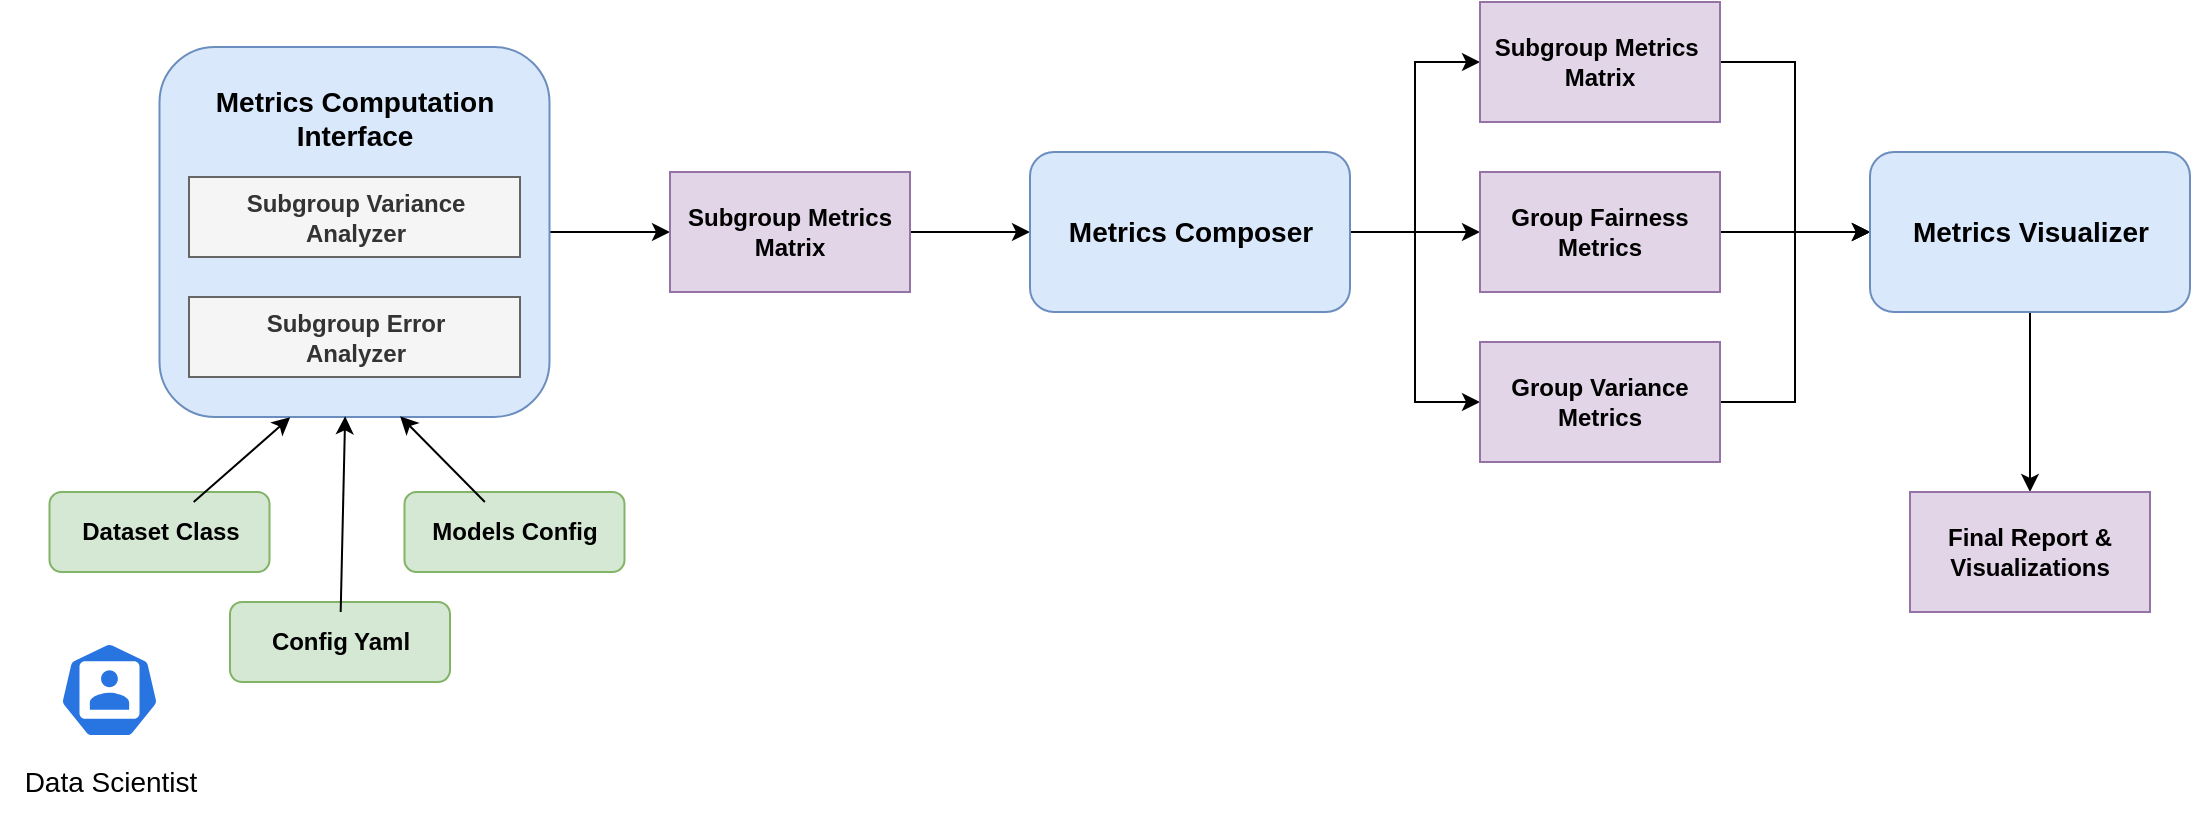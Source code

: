 <mxfile version="21.1.5">
  <diagram id="hlvisfvuWRFe17uFSuDf" name="Page-1">
    <mxGraphModel dx="1362" dy="766" grid="1" gridSize="10" guides="1" tooltips="1" connect="1" arrows="1" fold="1" page="1" pageScale="1" pageWidth="850" pageHeight="1100" math="0" shadow="0">
      <root>
        <mxCell id="0" />
        <mxCell id="1" parent="0" />
        <mxCell id="NrY6HeF-G9XXoupHhg0z-9" value="" style="rounded=1;whiteSpace=wrap;html=1;fillColor=#d5e8d4;strokeColor=#82b366;" parent="1" vertex="1">
          <mxGeometry x="279.75" y="505" width="110" height="40" as="geometry" />
        </mxCell>
        <mxCell id="JsNyH0pSIVGMAEf0iLmD-27" style="edgeStyle=orthogonalEdgeStyle;rounded=0;orthogonalLoop=1;jettySize=auto;html=1;entryX=0;entryY=0.5;entryDx=0;entryDy=0;fontSize=13;" parent="1" source="JsNyH0pSIVGMAEf0iLmD-7" target="JsNyH0pSIVGMAEf0iLmD-11" edge="1">
          <mxGeometry relative="1" as="geometry" />
        </mxCell>
        <mxCell id="JsNyH0pSIVGMAEf0iLmD-7" value="" style="rounded=1;whiteSpace=wrap;html=1;fillColor=#dae8fc;strokeColor=#6c8ebf;" parent="1" vertex="1">
          <mxGeometry x="334.75" y="282.5" width="195" height="185" as="geometry" />
        </mxCell>
        <mxCell id="JsNyH0pSIVGMAEf0iLmD-8" value="&lt;div&gt;&lt;b&gt;Subgroup Error &lt;br&gt;&lt;/b&gt;&lt;/div&gt;&lt;div&gt;&lt;b&gt;Analyzer&lt;/b&gt;&lt;/div&gt;" style="rounded=0;whiteSpace=wrap;html=1;fillColor=#f5f5f5;fontColor=#333333;strokeColor=#666666;" parent="1" vertex="1">
          <mxGeometry x="349.5" y="407.5" width="165.5" height="40" as="geometry" />
        </mxCell>
        <mxCell id="JsNyH0pSIVGMAEf0iLmD-9" value="&lt;div&gt;&lt;b&gt;Subgroup Variance &lt;br&gt;&lt;/b&gt;&lt;/div&gt;&lt;div&gt;&lt;b&gt;Analyzer&lt;/b&gt;&lt;/div&gt;" style="rounded=0;whiteSpace=wrap;html=1;fillColor=#f5f5f5;fontColor=#333333;strokeColor=#666666;" parent="1" vertex="1">
          <mxGeometry x="349.5" y="347.5" width="165.5" height="40" as="geometry" />
        </mxCell>
        <mxCell id="JsNyH0pSIVGMAEf0iLmD-28" style="edgeStyle=orthogonalEdgeStyle;rounded=0;orthogonalLoop=1;jettySize=auto;html=1;entryX=0;entryY=0.5;entryDx=0;entryDy=0;fontSize=13;" parent="1" source="JsNyH0pSIVGMAEf0iLmD-11" target="JsNyH0pSIVGMAEf0iLmD-17" edge="1">
          <mxGeometry relative="1" as="geometry" />
        </mxCell>
        <mxCell id="JsNyH0pSIVGMAEf0iLmD-11" value="&lt;b&gt;Subgroup Metrics Matrix&lt;/b&gt;" style="rounded=0;whiteSpace=wrap;html=1;fillColor=#e1d5e7;strokeColor=#9673a6;" parent="1" vertex="1">
          <mxGeometry x="590" y="345" width="120" height="60" as="geometry" />
        </mxCell>
        <mxCell id="NrY6HeF-G9XXoupHhg0z-28" style="edgeStyle=orthogonalEdgeStyle;rounded=0;orthogonalLoop=1;jettySize=auto;html=1;entryX=0;entryY=0.5;entryDx=0;entryDy=0;fontSize=14;" parent="1" source="JsNyH0pSIVGMAEf0iLmD-17" target="JsNyH0pSIVGMAEf0iLmD-20" edge="1">
          <mxGeometry relative="1" as="geometry" />
        </mxCell>
        <mxCell id="NrY6HeF-G9XXoupHhg0z-44" style="edgeStyle=orthogonalEdgeStyle;rounded=0;orthogonalLoop=1;jettySize=auto;html=1;entryX=0;entryY=0.5;entryDx=0;entryDy=0;fontSize=14;" parent="1" source="JsNyH0pSIVGMAEf0iLmD-17" target="JsNyH0pSIVGMAEf0iLmD-19" edge="1">
          <mxGeometry relative="1" as="geometry" />
        </mxCell>
        <mxCell id="NrY6HeF-G9XXoupHhg0z-45" style="edgeStyle=orthogonalEdgeStyle;rounded=0;orthogonalLoop=1;jettySize=auto;html=1;entryX=0;entryY=0.5;entryDx=0;entryDy=0;fontSize=14;" parent="1" source="JsNyH0pSIVGMAEf0iLmD-17" target="JsNyH0pSIVGMAEf0iLmD-21" edge="1">
          <mxGeometry relative="1" as="geometry" />
        </mxCell>
        <mxCell id="JsNyH0pSIVGMAEf0iLmD-17" value="" style="rounded=1;whiteSpace=wrap;html=1;fillColor=#dae8fc;strokeColor=#6c8ebf;" parent="1" vertex="1">
          <mxGeometry x="770" y="335" width="160" height="80" as="geometry" />
        </mxCell>
        <mxCell id="NrY6HeF-G9XXoupHhg0z-46" style="edgeStyle=orthogonalEdgeStyle;rounded=0;orthogonalLoop=1;jettySize=auto;html=1;entryX=0;entryY=0.5;entryDx=0;entryDy=0;fontSize=14;" parent="1" source="JsNyH0pSIVGMAEf0iLmD-19" target="NrY6HeF-G9XXoupHhg0z-18" edge="1">
          <mxGeometry relative="1" as="geometry" />
        </mxCell>
        <mxCell id="JsNyH0pSIVGMAEf0iLmD-19" value="&lt;b&gt;Subgroup Metrics&amp;nbsp; Matrix&lt;/b&gt;" style="rounded=0;whiteSpace=wrap;html=1;fillColor=#e1d5e7;strokeColor=#9673a6;" parent="1" vertex="1">
          <mxGeometry x="995" y="260" width="120" height="60" as="geometry" />
        </mxCell>
        <mxCell id="NrY6HeF-G9XXoupHhg0z-29" style="edgeStyle=orthogonalEdgeStyle;rounded=0;orthogonalLoop=1;jettySize=auto;html=1;entryX=0;entryY=0.5;entryDx=0;entryDy=0;fontSize=14;" parent="1" source="JsNyH0pSIVGMAEf0iLmD-20" target="NrY6HeF-G9XXoupHhg0z-18" edge="1">
          <mxGeometry relative="1" as="geometry" />
        </mxCell>
        <mxCell id="JsNyH0pSIVGMAEf0iLmD-20" value="&lt;b&gt;Group&lt;/b&gt; &lt;b&gt;Fairness Metrics&lt;/b&gt;" style="rounded=0;whiteSpace=wrap;html=1;fillColor=#e1d5e7;strokeColor=#9673a6;" parent="1" vertex="1">
          <mxGeometry x="995" y="345" width="120" height="60" as="geometry" />
        </mxCell>
        <mxCell id="NrY6HeF-G9XXoupHhg0z-47" style="edgeStyle=orthogonalEdgeStyle;rounded=0;orthogonalLoop=1;jettySize=auto;html=1;entryX=0;entryY=0.5;entryDx=0;entryDy=0;fontSize=14;" parent="1" source="JsNyH0pSIVGMAEf0iLmD-21" target="NrY6HeF-G9XXoupHhg0z-18" edge="1">
          <mxGeometry relative="1" as="geometry" />
        </mxCell>
        <mxCell id="JsNyH0pSIVGMAEf0iLmD-21" value="&lt;b&gt;Group&lt;/b&gt; &lt;b&gt;Variance Metrics&lt;/b&gt;" style="rounded=0;whiteSpace=wrap;html=1;fillColor=#e1d5e7;strokeColor=#9673a6;" parent="1" vertex="1">
          <mxGeometry x="995" y="430" width="120" height="60" as="geometry" />
        </mxCell>
        <mxCell id="NrY6HeF-G9XXoupHhg0z-54" style="edgeStyle=none;rounded=0;orthogonalLoop=1;jettySize=auto;html=1;entryX=0.335;entryY=1.001;entryDx=0;entryDy=0;entryPerimeter=0;fontSize=14;" parent="1" source="NrY6HeF-G9XXoupHhg0z-6" target="JsNyH0pSIVGMAEf0iLmD-7" edge="1">
          <mxGeometry relative="1" as="geometry" />
        </mxCell>
        <mxCell id="NrY6HeF-G9XXoupHhg0z-6" value="&lt;b&gt;&lt;font style=&quot;font-size: 12px;&quot;&gt;Dataset Class&lt;/font&gt;&lt;/b&gt;" style="text;html=1;align=center;verticalAlign=middle;resizable=0;points=[];autosize=1;strokeColor=none;fillColor=none;fontSize=7;" parent="1" vertex="1">
          <mxGeometry x="284.75" y="510" width="100" height="30" as="geometry" />
        </mxCell>
        <mxCell id="NrY6HeF-G9XXoupHhg0z-10" value="" style="rounded=1;whiteSpace=wrap;html=1;fillColor=#d5e8d4;strokeColor=#82b366;" parent="1" vertex="1">
          <mxGeometry x="370" y="560" width="110" height="40" as="geometry" />
        </mxCell>
        <mxCell id="NrY6HeF-G9XXoupHhg0z-55" style="edgeStyle=none;rounded=0;orthogonalLoop=1;jettySize=auto;html=1;entryX=0.476;entryY=0.998;entryDx=0;entryDy=0;entryPerimeter=0;fontSize=14;" parent="1" source="NrY6HeF-G9XXoupHhg0z-11" target="JsNyH0pSIVGMAEf0iLmD-7" edge="1">
          <mxGeometry relative="1" as="geometry" />
        </mxCell>
        <mxCell id="NrY6HeF-G9XXoupHhg0z-11" value="&lt;b&gt;&lt;font style=&quot;font-size: 12px;&quot;&gt;Config Yaml&lt;/font&gt;&lt;/b&gt;" style="text;html=1;align=center;verticalAlign=middle;resizable=0;points=[];autosize=1;strokeColor=none;fillColor=none;fontSize=7;" parent="1" vertex="1">
          <mxGeometry x="380" y="565" width="90" height="30" as="geometry" />
        </mxCell>
        <mxCell id="NrY6HeF-G9XXoupHhg0z-12" value="" style="rounded=1;whiteSpace=wrap;html=1;fillColor=#d5e8d4;strokeColor=#82b366;" parent="1" vertex="1">
          <mxGeometry x="457.25" y="505" width="110" height="40" as="geometry" />
        </mxCell>
        <mxCell id="NrY6HeF-G9XXoupHhg0z-56" style="edgeStyle=none;rounded=0;orthogonalLoop=1;jettySize=auto;html=1;entryX=0.617;entryY=0.998;entryDx=0;entryDy=0;entryPerimeter=0;fontSize=14;" parent="1" source="NrY6HeF-G9XXoupHhg0z-13" target="JsNyH0pSIVGMAEf0iLmD-7" edge="1">
          <mxGeometry relative="1" as="geometry" />
        </mxCell>
        <mxCell id="NrY6HeF-G9XXoupHhg0z-13" value="&lt;b&gt;&lt;font style=&quot;font-size: 12px;&quot;&gt;Models Config&lt;/font&gt;&lt;/b&gt;" style="text;html=1;align=center;verticalAlign=middle;resizable=1;points=[];autosize=1;strokeColor=none;fillColor=none;fontSize=7;movable=1;rotatable=1;deletable=1;editable=1;connectable=1;" parent="1" vertex="1">
          <mxGeometry x="457.25" y="510" width="110" height="30" as="geometry" />
        </mxCell>
        <mxCell id="NrY6HeF-G9XXoupHhg0z-15" value="&lt;font style=&quot;font-size: 14px;&quot;&gt;&lt;b&gt;Metrics Computation&lt;br&gt;Interface&lt;/b&gt;&lt;/font&gt;" style="text;html=1;align=center;verticalAlign=middle;resizable=0;points=[];autosize=1;strokeColor=none;fillColor=none;fontSize=12;" parent="1" vertex="1">
          <mxGeometry x="352.25" y="292.5" width="160" height="50" as="geometry" />
        </mxCell>
        <mxCell id="NrY6HeF-G9XXoupHhg0z-17" value="&lt;font style=&quot;font-size: 14px;&quot;&gt;&lt;b&gt;Metrics Composer&lt;/b&gt;&lt;/font&gt;" style="text;html=1;align=center;verticalAlign=middle;resizable=0;points=[];autosize=1;strokeColor=none;fillColor=none;fontSize=14;" parent="1" vertex="1">
          <mxGeometry x="775" y="360" width="150" height="30" as="geometry" />
        </mxCell>
        <mxCell id="NrY6HeF-G9XXoupHhg0z-59" style="edgeStyle=none;rounded=0;orthogonalLoop=1;jettySize=auto;html=1;entryX=0.5;entryY=0;entryDx=0;entryDy=0;fontSize=14;" parent="1" source="NrY6HeF-G9XXoupHhg0z-18" target="NrY6HeF-G9XXoupHhg0z-57" edge="1">
          <mxGeometry relative="1" as="geometry" />
        </mxCell>
        <mxCell id="NrY6HeF-G9XXoupHhg0z-18" value="" style="rounded=1;whiteSpace=wrap;html=1;fillColor=#dae8fc;strokeColor=#6c8ebf;" parent="1" vertex="1">
          <mxGeometry x="1190" y="335" width="160" height="80" as="geometry" />
        </mxCell>
        <mxCell id="NrY6HeF-G9XXoupHhg0z-19" value="&lt;b&gt;Metrics Visualizer&lt;/b&gt;" style="text;html=1;align=center;verticalAlign=middle;resizable=0;points=[];autosize=1;strokeColor=none;fillColor=none;fontSize=14;" parent="1" vertex="1">
          <mxGeometry x="1200" y="360" width="140" height="30" as="geometry" />
        </mxCell>
        <mxCell id="NrY6HeF-G9XXoupHhg0z-48" value="" style="sketch=0;html=1;dashed=0;whitespace=wrap;fillColor=#2875E2;strokeColor=#ffffff;points=[[0.005,0.63,0],[0.1,0.2,0],[0.9,0.2,0],[0.5,0,0],[0.995,0.63,0],[0.72,0.99,0],[0.5,1,0],[0.28,0.99,0]];verticalLabelPosition=bottom;align=center;verticalAlign=top;shape=mxgraph.kubernetes.icon;prIcon=user;rounded=0;fontSize=14;" parent="1" vertex="1">
          <mxGeometry x="284.75" y="580" width="50" height="48" as="geometry" />
        </mxCell>
        <mxCell id="NrY6HeF-G9XXoupHhg0z-50" value="Data Scientist" style="text;html=1;align=center;verticalAlign=middle;resizable=0;points=[];autosize=1;strokeColor=none;fillColor=none;fontSize=14;" parent="1" vertex="1">
          <mxGeometry x="255" y="635" width="110" height="30" as="geometry" />
        </mxCell>
        <mxCell id="NrY6HeF-G9XXoupHhg0z-57" value="&lt;b&gt;Final Report&lt;/b&gt; &lt;b&gt;&amp;amp;&lt;/b&gt;&lt;br&gt;&lt;b&gt;Visualizations&lt;/b&gt;" style="rounded=0;whiteSpace=wrap;html=1;fillColor=#e1d5e7;strokeColor=#9673a6;" parent="1" vertex="1">
          <mxGeometry x="1210" y="505" width="120" height="60" as="geometry" />
        </mxCell>
      </root>
    </mxGraphModel>
  </diagram>
</mxfile>
